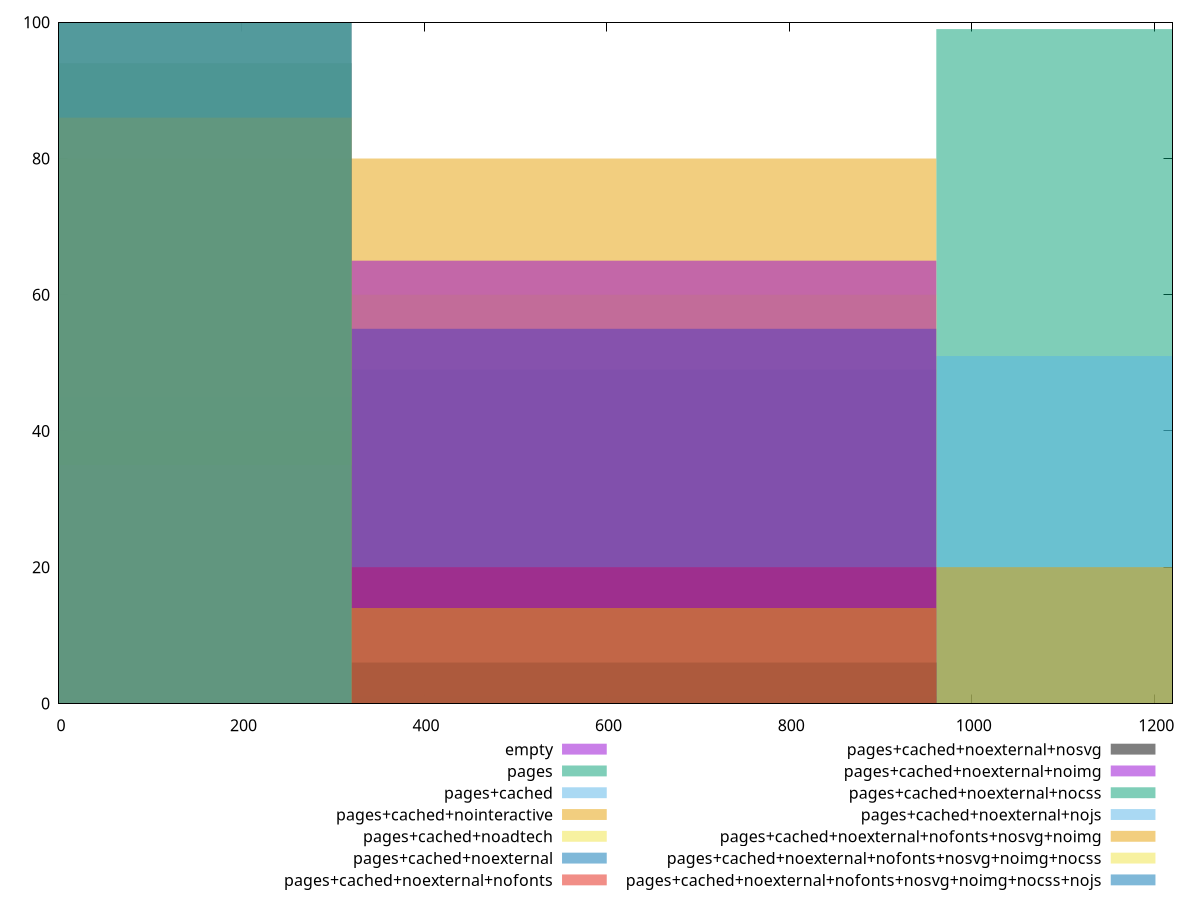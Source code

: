 reset

$empty <<EOF
0 100
EOF

$pages <<EOF
1281.6305238409493 99
640.8152619204747 1
EOF

$pagesCached <<EOF
1281.6305238409493 51
640.8152619204747 49
EOF

$pagesCachedNointeractive <<EOF
1281.6305238409493 20
640.8152619204747 80
EOF

$pagesCachedNoadtech <<EOF
640.8152619204747 60
0 40
EOF

$pagesCachedNoexternal <<EOF
0 45
640.8152619204747 55
EOF

$pagesCachedNoexternalNofonts <<EOF
0 80
640.8152619204747 20
EOF

$pagesCachedNoexternalNosvg <<EOF
0 94
640.8152619204747 6
EOF

$pagesCachedNoexternalNoimg <<EOF
0 35
640.8152619204747 65
EOF

$pagesCachedNoexternalNocss <<EOF
0 100
EOF

$pagesCachedNoexternalNojs <<EOF
0 100
EOF

$pagesCachedNoexternalNofontsNosvgNoimg <<EOF
0 86
640.8152619204747 14
EOF

$pagesCachedNoexternalNofontsNosvgNoimgNocss <<EOF
0 100
EOF

$pagesCachedNoexternalNofontsNosvgNoimgNocssNojs <<EOF
0 100
EOF

set key outside below
set boxwidth 640.8152619204747
set xrange [0:1220]
set yrange [0:100]
set style fill transparent solid 0.5 noborder
set terminal svg size 640, 620 enhanced background rgb 'white'
set output "report_00007_2020-12-11T15:55:29.892Z/render-blocking-resources/comparison/histogram/all_raw.svg"

plot $empty title "empty" with boxes, \
     $pages title "pages" with boxes, \
     $pagesCached title "pages+cached" with boxes, \
     $pagesCachedNointeractive title "pages+cached+nointeractive" with boxes, \
     $pagesCachedNoadtech title "pages+cached+noadtech" with boxes, \
     $pagesCachedNoexternal title "pages+cached+noexternal" with boxes, \
     $pagesCachedNoexternalNofonts title "pages+cached+noexternal+nofonts" with boxes, \
     $pagesCachedNoexternalNosvg title "pages+cached+noexternal+nosvg" with boxes, \
     $pagesCachedNoexternalNoimg title "pages+cached+noexternal+noimg" with boxes, \
     $pagesCachedNoexternalNocss title "pages+cached+noexternal+nocss" with boxes, \
     $pagesCachedNoexternalNojs title "pages+cached+noexternal+nojs" with boxes, \
     $pagesCachedNoexternalNofontsNosvgNoimg title "pages+cached+noexternal+nofonts+nosvg+noimg" with boxes, \
     $pagesCachedNoexternalNofontsNosvgNoimgNocss title "pages+cached+noexternal+nofonts+nosvg+noimg+nocss" with boxes, \
     $pagesCachedNoexternalNofontsNosvgNoimgNocssNojs title "pages+cached+noexternal+nofonts+nosvg+noimg+nocss+nojs" with boxes

reset
